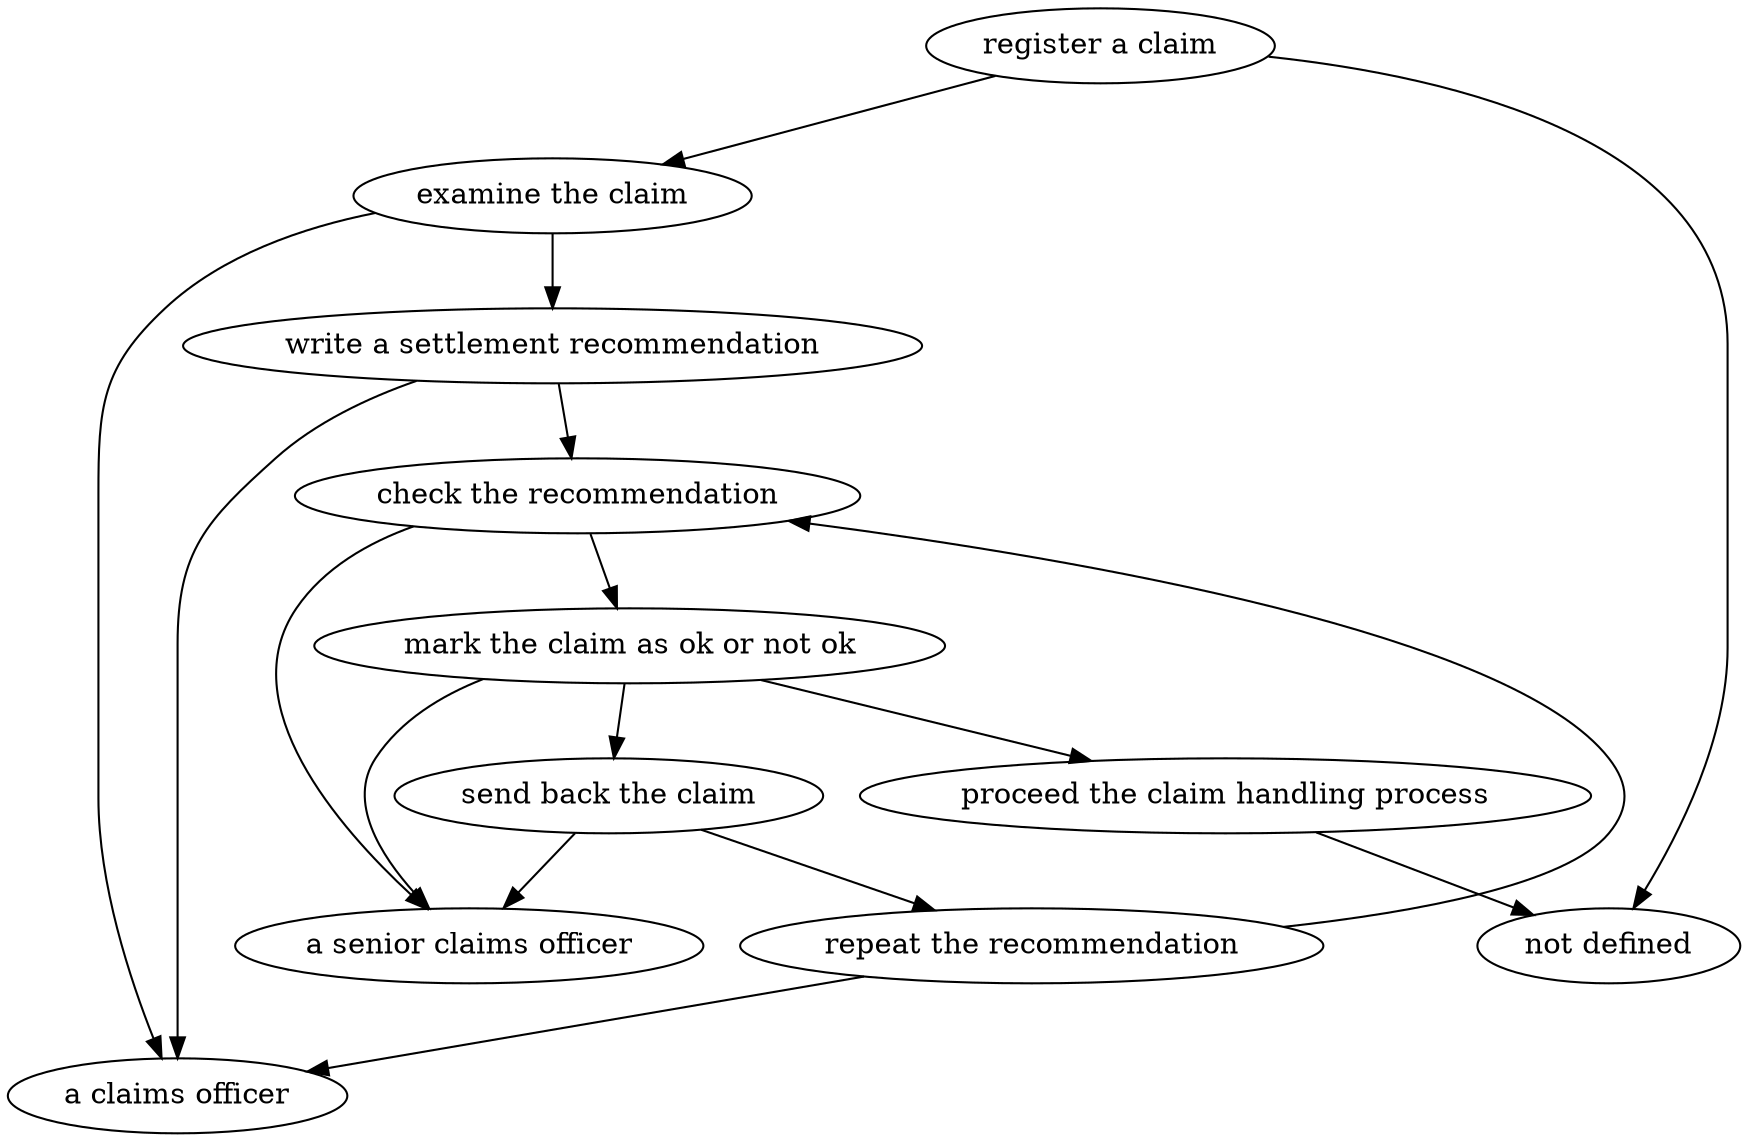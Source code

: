strict digraph "doc-3.3" {
	graph [name="doc-3.3"];
	"register a claim"	[attrs="{'type': 'Activity', 'label': 'register a claim'}"];
	"examine the claim"	[attrs="{'type': 'Activity', 'label': 'examine the claim'}"];
	"register a claim" -> "examine the claim"	[attrs="{'type': 'flow', 'label': 'flow'}"];
	"not defined"	[attrs="{'type': 'Actor', 'label': 'not defined'}"];
	"register a claim" -> "not defined"	[attrs="{'type': 'actor performer', 'label': 'actor performer'}"];
	"write a settlement recommendation"	[attrs="{'type': 'Activity', 'label': 'write a settlement recommendation'}"];
	"examine the claim" -> "write a settlement recommendation"	[attrs="{'type': 'flow', 'label': 'flow'}"];
	"a claims officer"	[attrs="{'type': 'Actor', 'label': 'a claims officer'}"];
	"examine the claim" -> "a claims officer"	[attrs="{'type': 'actor performer', 'label': 'actor performer'}"];
	"check the recommendation"	[attrs="{'type': 'Activity', 'label': 'check the recommendation'}"];
	"write a settlement recommendation" -> "check the recommendation"	[attrs="{'type': 'flow', 'label': 'flow'}"];
	"write a settlement recommendation" -> "a claims officer"	[attrs="{'type': 'actor performer', 'label': 'actor performer'}"];
	"mark the claim as ok or not ok"	[attrs="{'type': 'Activity', 'label': 'mark the claim as ok or not ok'}"];
	"check the recommendation" -> "mark the claim as ok or not ok"	[attrs="{'type': 'flow', 'label': 'flow'}"];
	"a senior claims officer"	[attrs="{'type': 'Actor', 'label': 'a senior claims officer'}"];
	"check the recommendation" -> "a senior claims officer"	[attrs="{'type': 'actor performer', 'label': 'actor performer'}"];
	"send back the claim"	[attrs="{'type': 'Activity', 'label': 'send back the claim'}"];
	"mark the claim as ok or not ok" -> "send back the claim"	[attrs="{'type': 'flow', 'label': 'flow'}"];
	"proceed the claim handling process"	[attrs="{'type': 'Activity', 'label': 'proceed the claim handling process'}"];
	"mark the claim as ok or not ok" -> "proceed the claim handling process"	[attrs="{'type': 'flow', 'label': 'flow'}"];
	"mark the claim as ok or not ok" -> "a senior claims officer"	[attrs="{'type': 'actor performer', 'label': 'actor performer'}"];
	"repeat the recommendation"	[attrs="{'type': 'Activity', 'label': 'repeat the recommendation'}"];
	"send back the claim" -> "repeat the recommendation"	[attrs="{'type': 'flow', 'label': 'flow'}"];
	"send back the claim" -> "a senior claims officer"	[attrs="{'type': 'actor performer', 'label': 'actor performer'}"];
	"repeat the recommendation" -> "check the recommendation"	[attrs="{'type': 'flow', 'label': 'flow'}"];
	"repeat the recommendation" -> "a claims officer"	[attrs="{'type': 'actor performer', 'label': 'actor performer'}"];
	"proceed the claim handling process" -> "not defined"	[attrs="{'type': 'actor performer', 'label': 'actor performer'}"];
}
